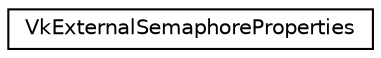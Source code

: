 digraph "Graphical Class Hierarchy"
{
 // LATEX_PDF_SIZE
  edge [fontname="Helvetica",fontsize="10",labelfontname="Helvetica",labelfontsize="10"];
  node [fontname="Helvetica",fontsize="10",shape=record];
  rankdir="LR";
  Node0 [label="VkExternalSemaphoreProperties",height=0.2,width=0.4,color="black", fillcolor="white", style="filled",URL="$structVkExternalSemaphoreProperties.html",tooltip=" "];
}
